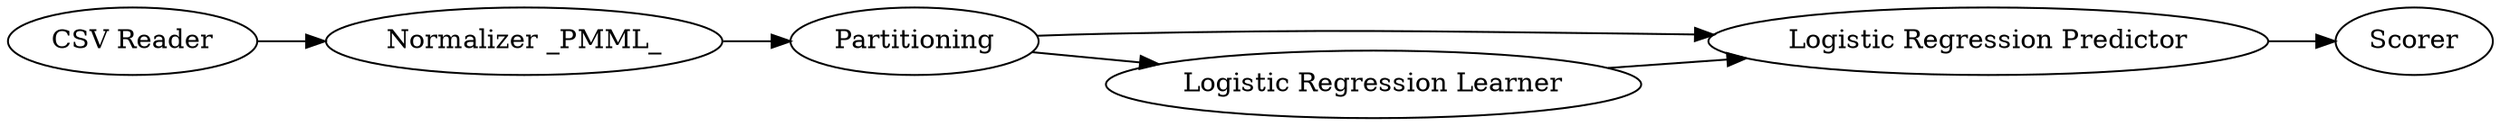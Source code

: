 digraph {
	6 -> 3
	9 -> 5
	3 -> 8
	5 -> 6
	2 -> 3
	6 -> 2
	5 [label="Normalizer _PMML_"]
	9 [label="CSV Reader"]
	6 [label=Partitioning]
	8 [label=Scorer]
	3 [label="Logistic Regression Predictor"]
	2 [label="Logistic Regression Learner"]
	rankdir=LR
}
